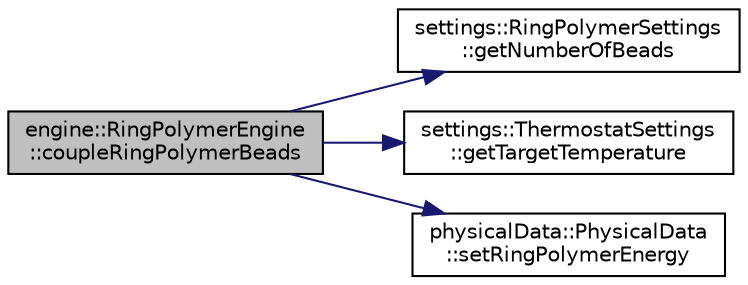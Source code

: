 digraph "engine::RingPolymerEngine::coupleRingPolymerBeads"
{
 // LATEX_PDF_SIZE
  edge [fontname="Helvetica",fontsize="10",labelfontname="Helvetica",labelfontsize="10"];
  node [fontname="Helvetica",fontsize="10",shape=record];
  rankdir="LR";
  Node1 [label="engine::RingPolymerEngine\l::coupleRingPolymerBeads",height=0.2,width=0.4,color="black", fillcolor="grey75", style="filled", fontcolor="black",tooltip="coupling step of ring polymers"];
  Node1 -> Node2 [color="midnightblue",fontsize="10",style="solid",fontname="Helvetica"];
  Node2 [label="settings::RingPolymerSettings\l::getNumberOfBeads",height=0.2,width=0.4,color="black", fillcolor="white", style="filled",URL="$classsettings_1_1RingPolymerSettings.html#a533e679cc70a74bb935fde57ed96982a",tooltip=" "];
  Node1 -> Node3 [color="midnightblue",fontsize="10",style="solid",fontname="Helvetica"];
  Node3 [label="settings::ThermostatSettings\l::getTargetTemperature",height=0.2,width=0.4,color="black", fillcolor="white", style="filled",URL="$classsettings_1_1ThermostatSettings.html#af42d97851263a47d70ccd20e62744be3",tooltip=" "];
  Node1 -> Node4 [color="midnightblue",fontsize="10",style="solid",fontname="Helvetica"];
  Node4 [label="physicalData::PhysicalData\l::setRingPolymerEnergy",height=0.2,width=0.4,color="black", fillcolor="white", style="filled",URL="$classphysicalData_1_1PhysicalData.html#ac76c84c212d99b2852668b82d47ff81c",tooltip=" "];
}
